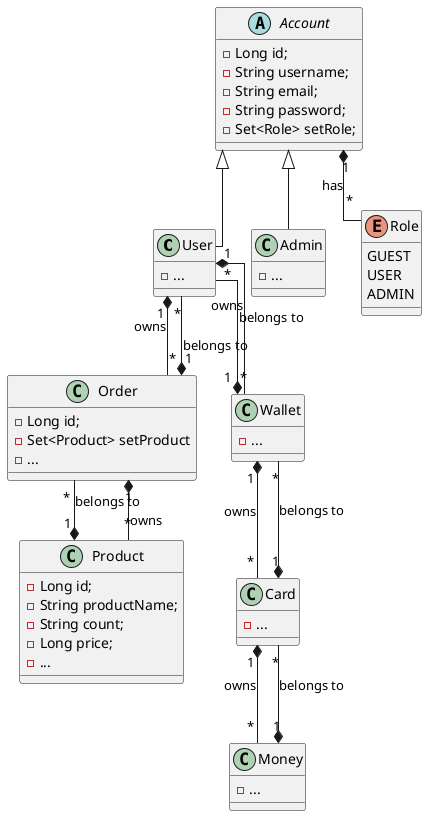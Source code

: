 @startuml
'https://plantuml.com/class-diagram
skinparam linetype ortho

class User
class Admin

enum Role {
    GUEST
    USER
    ADMIN
}

abstract class Account{
    -Long id;
    -String username;
    -String email;
    -String password;
    -Set<Role> setRole;
}

class Product{
    -Long id;
    -String productName;
    -String count;
    -Long price;
    -...
}

class Order{
    -Long id;
    -Set<Product> setProduct
    -...
}

class Wallet{
    -...
}

class Card{
    -...
}

class Money{
    -...
}

class User{
    -...
}
class Admin{
    -...
}

' Relationship between entities '

Account <|-- User
Account <|-- Admin
Account "1" *-- "*" Role : has

User "1" *-- "*" Order : owns
Order "1" *-- "*" User : belongs to
User "1" *-- "*" Wallet : owns
Wallet "1" *-- "*" User : belongs to
Wallet "1" *-- "*" Card : owns
Card "1" *-- "*" Wallet : belongs to

Card "1" *-- "*" Money : owns
Money "1" *-- "*" Card : belongs to

Order "1" *-- "*" Product : owns
Product "1" *-- "*" Order : belongs to
@enduml